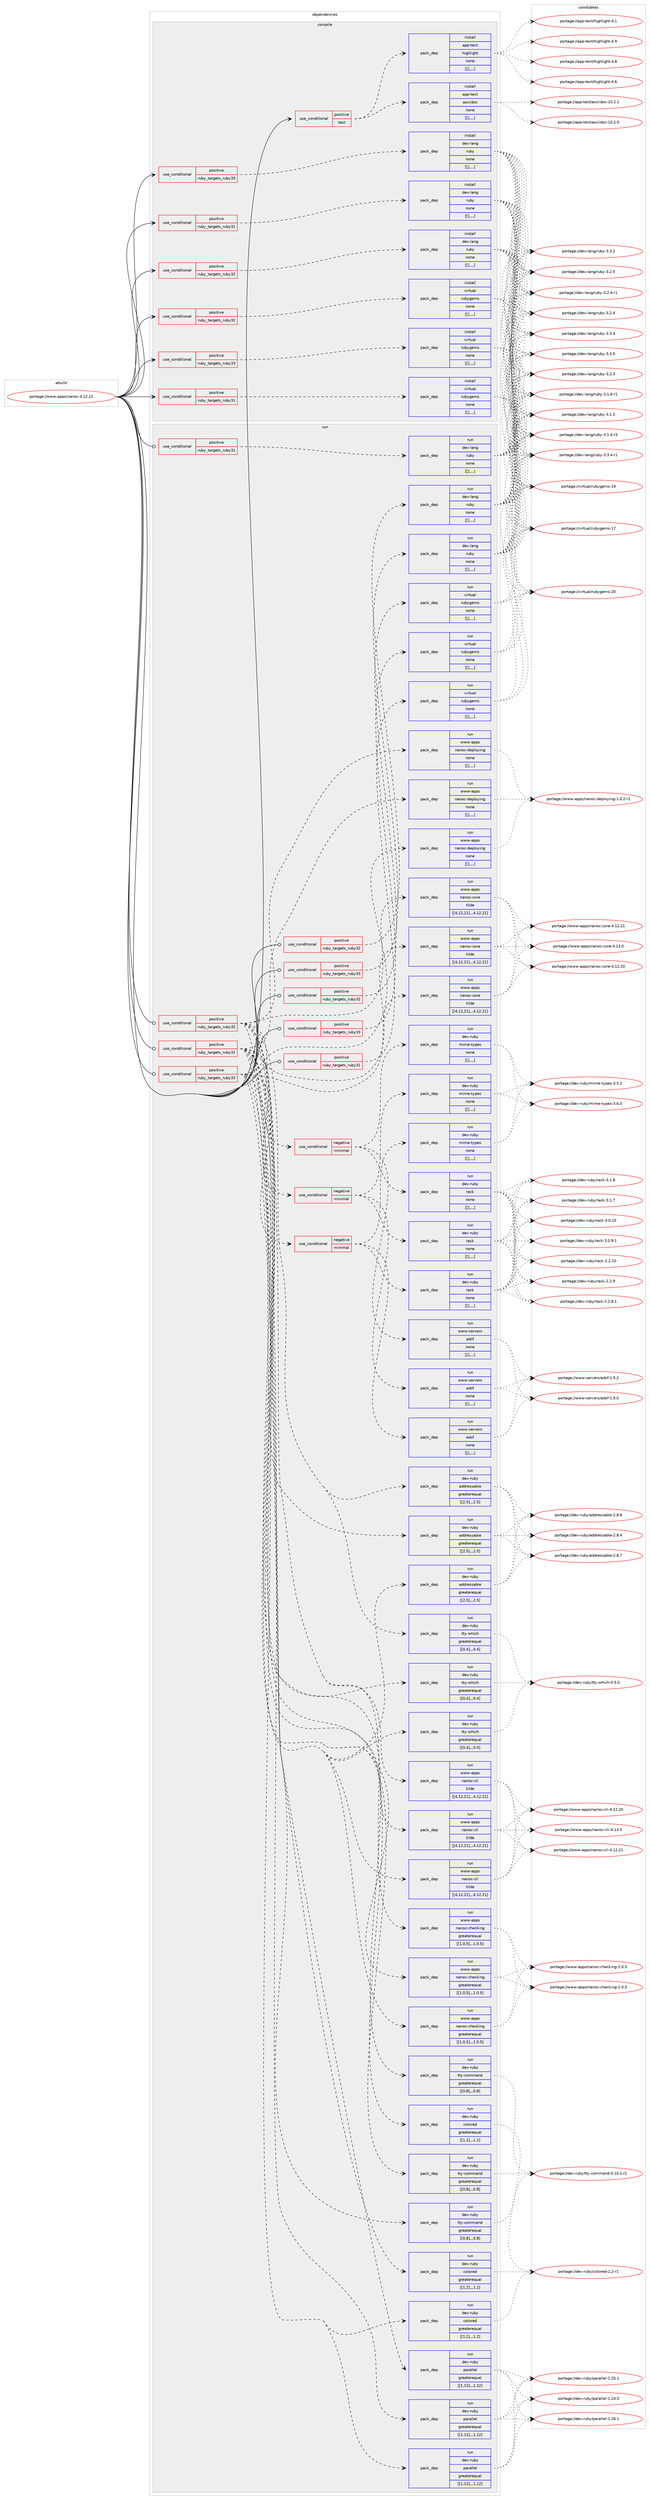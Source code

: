 digraph prolog {

# *************
# Graph options
# *************

newrank=true;
concentrate=true;
compound=true;
graph [rankdir=LR,fontname=Helvetica,fontsize=10,ranksep=1.5];#, ranksep=2.5, nodesep=0.2];
edge  [arrowhead=vee];
node  [fontname=Helvetica,fontsize=10];

# **********
# The ebuild
# **********

subgraph cluster_leftcol {
color=gray;
label=<<i>ebuild</i>>;
id [label="portage://www-apps/nanoc-4.12.21", color=red, width=4, href="../www-apps/nanoc-4.12.21.svg"];
}

# ****************
# The dependencies
# ****************

subgraph cluster_midcol {
color=gray;
label=<<i>dependencies</i>>;
subgraph cluster_compile {
fillcolor="#eeeeee";
style=filled;
label=<<i>compile</i>>;
subgraph cond126169 {
dependency471323 [label=<<TABLE BORDER="0" CELLBORDER="1" CELLSPACING="0" CELLPADDING="4"><TR><TD ROWSPAN="3" CELLPADDING="10">use_conditional</TD></TR><TR><TD>positive</TD></TR><TR><TD>ruby_targets_ruby31</TD></TR></TABLE>>, shape=none, color=red];
subgraph pack341602 {
dependency471326 [label=<<TABLE BORDER="0" CELLBORDER="1" CELLSPACING="0" CELLPADDING="4" WIDTH="220"><TR><TD ROWSPAN="6" CELLPADDING="30">pack_dep</TD></TR><TR><TD WIDTH="110">install</TD></TR><TR><TD>dev-lang</TD></TR><TR><TD>ruby</TD></TR><TR><TD>none</TD></TR><TR><TD>[[],,,,]</TD></TR></TABLE>>, shape=none, color=blue];
}
dependency471323:e -> dependency471326:w [weight=20,style="dashed",arrowhead="vee"];
}
id:e -> dependency471323:w [weight=20,style="solid",arrowhead="vee"];
subgraph cond126177 {
dependency471364 [label=<<TABLE BORDER="0" CELLBORDER="1" CELLSPACING="0" CELLPADDING="4"><TR><TD ROWSPAN="3" CELLPADDING="10">use_conditional</TD></TR><TR><TD>positive</TD></TR><TR><TD>ruby_targets_ruby31</TD></TR></TABLE>>, shape=none, color=red];
subgraph pack341647 {
dependency471389 [label=<<TABLE BORDER="0" CELLBORDER="1" CELLSPACING="0" CELLPADDING="4" WIDTH="220"><TR><TD ROWSPAN="6" CELLPADDING="30">pack_dep</TD></TR><TR><TD WIDTH="110">install</TD></TR><TR><TD>virtual</TD></TR><TR><TD>rubygems</TD></TR><TR><TD>none</TD></TR><TR><TD>[[],,,,]</TD></TR></TABLE>>, shape=none, color=blue];
}
dependency471364:e -> dependency471389:w [weight=20,style="dashed",arrowhead="vee"];
}
id:e -> dependency471364:w [weight=20,style="solid",arrowhead="vee"];
subgraph cond126197 {
dependency471406 [label=<<TABLE BORDER="0" CELLBORDER="1" CELLSPACING="0" CELLPADDING="4"><TR><TD ROWSPAN="3" CELLPADDING="10">use_conditional</TD></TR><TR><TD>positive</TD></TR><TR><TD>ruby_targets_ruby32</TD></TR></TABLE>>, shape=none, color=red];
subgraph pack341670 {
dependency471446 [label=<<TABLE BORDER="0" CELLBORDER="1" CELLSPACING="0" CELLPADDING="4" WIDTH="220"><TR><TD ROWSPAN="6" CELLPADDING="30">pack_dep</TD></TR><TR><TD WIDTH="110">install</TD></TR><TR><TD>dev-lang</TD></TR><TR><TD>ruby</TD></TR><TR><TD>none</TD></TR><TR><TD>[[],,,,]</TD></TR></TABLE>>, shape=none, color=blue];
}
dependency471406:e -> dependency471446:w [weight=20,style="dashed",arrowhead="vee"];
}
id:e -> dependency471406:w [weight=20,style="solid",arrowhead="vee"];
subgraph cond126224 {
dependency471512 [label=<<TABLE BORDER="0" CELLBORDER="1" CELLSPACING="0" CELLPADDING="4"><TR><TD ROWSPAN="3" CELLPADDING="10">use_conditional</TD></TR><TR><TD>positive</TD></TR><TR><TD>ruby_targets_ruby32</TD></TR></TABLE>>, shape=none, color=red];
subgraph pack341734 {
dependency471529 [label=<<TABLE BORDER="0" CELLBORDER="1" CELLSPACING="0" CELLPADDING="4" WIDTH="220"><TR><TD ROWSPAN="6" CELLPADDING="30">pack_dep</TD></TR><TR><TD WIDTH="110">install</TD></TR><TR><TD>virtual</TD></TR><TR><TD>rubygems</TD></TR><TR><TD>none</TD></TR><TR><TD>[[],,,,]</TD></TR></TABLE>>, shape=none, color=blue];
}
dependency471512:e -> dependency471529:w [weight=20,style="dashed",arrowhead="vee"];
}
id:e -> dependency471512:w [weight=20,style="solid",arrowhead="vee"];
subgraph cond126256 {
dependency471557 [label=<<TABLE BORDER="0" CELLBORDER="1" CELLSPACING="0" CELLPADDING="4"><TR><TD ROWSPAN="3" CELLPADDING="10">use_conditional</TD></TR><TR><TD>positive</TD></TR><TR><TD>ruby_targets_ruby33</TD></TR></TABLE>>, shape=none, color=red];
subgraph pack341757 {
dependency471563 [label=<<TABLE BORDER="0" CELLBORDER="1" CELLSPACING="0" CELLPADDING="4" WIDTH="220"><TR><TD ROWSPAN="6" CELLPADDING="30">pack_dep</TD></TR><TR><TD WIDTH="110">install</TD></TR><TR><TD>dev-lang</TD></TR><TR><TD>ruby</TD></TR><TR><TD>none</TD></TR><TR><TD>[[],,,,]</TD></TR></TABLE>>, shape=none, color=blue];
}
dependency471557:e -> dependency471563:w [weight=20,style="dashed",arrowhead="vee"];
}
id:e -> dependency471557:w [weight=20,style="solid",arrowhead="vee"];
subgraph cond126266 {
dependency471586 [label=<<TABLE BORDER="0" CELLBORDER="1" CELLSPACING="0" CELLPADDING="4"><TR><TD ROWSPAN="3" CELLPADDING="10">use_conditional</TD></TR><TR><TD>positive</TD></TR><TR><TD>ruby_targets_ruby33</TD></TR></TABLE>>, shape=none, color=red];
subgraph pack341779 {
dependency471589 [label=<<TABLE BORDER="0" CELLBORDER="1" CELLSPACING="0" CELLPADDING="4" WIDTH="220"><TR><TD ROWSPAN="6" CELLPADDING="30">pack_dep</TD></TR><TR><TD WIDTH="110">install</TD></TR><TR><TD>virtual</TD></TR><TR><TD>rubygems</TD></TR><TR><TD>none</TD></TR><TR><TD>[[],,,,]</TD></TR></TABLE>>, shape=none, color=blue];
}
dependency471586:e -> dependency471589:w [weight=20,style="dashed",arrowhead="vee"];
}
id:e -> dependency471586:w [weight=20,style="solid",arrowhead="vee"];
subgraph cond126268 {
dependency471632 [label=<<TABLE BORDER="0" CELLBORDER="1" CELLSPACING="0" CELLPADDING="4"><TR><TD ROWSPAN="3" CELLPADDING="10">use_conditional</TD></TR><TR><TD>positive</TD></TR><TR><TD>test</TD></TR></TABLE>>, shape=none, color=red];
subgraph pack341829 {
dependency471655 [label=<<TABLE BORDER="0" CELLBORDER="1" CELLSPACING="0" CELLPADDING="4" WIDTH="220"><TR><TD ROWSPAN="6" CELLPADDING="30">pack_dep</TD></TR><TR><TD WIDTH="110">install</TD></TR><TR><TD>app-text</TD></TR><TR><TD>asciidoc</TD></TR><TR><TD>none</TD></TR><TR><TD>[[],,,,]</TD></TR></TABLE>>, shape=none, color=blue];
}
dependency471632:e -> dependency471655:w [weight=20,style="dashed",arrowhead="vee"];
subgraph pack341836 {
dependency471702 [label=<<TABLE BORDER="0" CELLBORDER="1" CELLSPACING="0" CELLPADDING="4" WIDTH="220"><TR><TD ROWSPAN="6" CELLPADDING="30">pack_dep</TD></TR><TR><TD WIDTH="110">install</TD></TR><TR><TD>app-text</TD></TR><TR><TD>highlight</TD></TR><TR><TD>none</TD></TR><TR><TD>[[],,,,]</TD></TR></TABLE>>, shape=none, color=blue];
}
dependency471632:e -> dependency471702:w [weight=20,style="dashed",arrowhead="vee"];
}
id:e -> dependency471632:w [weight=20,style="solid",arrowhead="vee"];
}
subgraph cluster_compileandrun {
fillcolor="#eeeeee";
style=filled;
label=<<i>compile and run</i>>;
}
subgraph cluster_run {
fillcolor="#eeeeee";
style=filled;
label=<<i>run</i>>;
subgraph cond126290 {
dependency471759 [label=<<TABLE BORDER="0" CELLBORDER="1" CELLSPACING="0" CELLPADDING="4"><TR><TD ROWSPAN="3" CELLPADDING="10">use_conditional</TD></TR><TR><TD>positive</TD></TR><TR><TD>ruby_targets_ruby31</TD></TR></TABLE>>, shape=none, color=red];
subgraph cond126306 {
dependency471762 [label=<<TABLE BORDER="0" CELLBORDER="1" CELLSPACING="0" CELLPADDING="4"><TR><TD ROWSPAN="3" CELLPADDING="10">use_conditional</TD></TR><TR><TD>negative</TD></TR><TR><TD>minimal</TD></TR></TABLE>>, shape=none, color=red];
subgraph pack341923 {
dependency471784 [label=<<TABLE BORDER="0" CELLBORDER="1" CELLSPACING="0" CELLPADDING="4" WIDTH="220"><TR><TD ROWSPAN="6" CELLPADDING="30">pack_dep</TD></TR><TR><TD WIDTH="110">run</TD></TR><TR><TD>dev-ruby</TD></TR><TR><TD>mime-types</TD></TR><TR><TD>none</TD></TR><TR><TD>[[],,,,]</TD></TR></TABLE>>, shape=none, color=blue];
}
dependency471762:e -> dependency471784:w [weight=20,style="dashed",arrowhead="vee"];
subgraph pack341926 {
dependency471803 [label=<<TABLE BORDER="0" CELLBORDER="1" CELLSPACING="0" CELLPADDING="4" WIDTH="220"><TR><TD ROWSPAN="6" CELLPADDING="30">pack_dep</TD></TR><TR><TD WIDTH="110">run</TD></TR><TR><TD>dev-ruby</TD></TR><TR><TD>rack</TD></TR><TR><TD>none</TD></TR><TR><TD>[[],,,,]</TD></TR></TABLE>>, shape=none, color=blue];
}
dependency471762:e -> dependency471803:w [weight=20,style="dashed",arrowhead="vee"];
subgraph pack341950 {
dependency471823 [label=<<TABLE BORDER="0" CELLBORDER="1" CELLSPACING="0" CELLPADDING="4" WIDTH="220"><TR><TD ROWSPAN="6" CELLPADDING="30">pack_dep</TD></TR><TR><TD WIDTH="110">run</TD></TR><TR><TD>www-servers</TD></TR><TR><TD>adsf</TD></TR><TR><TD>none</TD></TR><TR><TD>[[],,,,]</TD></TR></TABLE>>, shape=none, color=blue];
}
dependency471762:e -> dependency471823:w [weight=20,style="dashed",arrowhead="vee"];
}
dependency471759:e -> dependency471762:w [weight=20,style="dashed",arrowhead="vee"];
subgraph pack341994 {
dependency471882 [label=<<TABLE BORDER="0" CELLBORDER="1" CELLSPACING="0" CELLPADDING="4" WIDTH="220"><TR><TD ROWSPAN="6" CELLPADDING="30">pack_dep</TD></TR><TR><TD WIDTH="110">run</TD></TR><TR><TD>dev-ruby</TD></TR><TR><TD>addressable</TD></TR><TR><TD>greaterequal</TD></TR><TR><TD>[[2,5],,,2.5]</TD></TR></TABLE>>, shape=none, color=blue];
}
dependency471759:e -> dependency471882:w [weight=20,style="dashed",arrowhead="vee"];
subgraph pack341999 {
dependency471949 [label=<<TABLE BORDER="0" CELLBORDER="1" CELLSPACING="0" CELLPADDING="4" WIDTH="220"><TR><TD ROWSPAN="6" CELLPADDING="30">pack_dep</TD></TR><TR><TD WIDTH="110">run</TD></TR><TR><TD>dev-ruby</TD></TR><TR><TD>colored</TD></TR><TR><TD>greaterequal</TD></TR><TR><TD>[[1,2],,,1.2]</TD></TR></TABLE>>, shape=none, color=blue];
}
dependency471759:e -> dependency471949:w [weight=20,style="dashed",arrowhead="vee"];
subgraph pack342059 {
dependency472011 [label=<<TABLE BORDER="0" CELLBORDER="1" CELLSPACING="0" CELLPADDING="4" WIDTH="220"><TR><TD ROWSPAN="6" CELLPADDING="30">pack_dep</TD></TR><TR><TD WIDTH="110">run</TD></TR><TR><TD>www-apps</TD></TR><TR><TD>nanoc-checking</TD></TR><TR><TD>greaterequal</TD></TR><TR><TD>[[1,0,5],,,1.0.5]</TD></TR></TABLE>>, shape=none, color=blue];
}
dependency471759:e -> dependency472011:w [weight=20,style="dashed",arrowhead="vee"];
subgraph pack342093 {
dependency472032 [label=<<TABLE BORDER="0" CELLBORDER="1" CELLSPACING="0" CELLPADDING="4" WIDTH="220"><TR><TD ROWSPAN="6" CELLPADDING="30">pack_dep</TD></TR><TR><TD WIDTH="110">run</TD></TR><TR><TD>www-apps</TD></TR><TR><TD>nanoc-cli</TD></TR><TR><TD>tilde</TD></TR><TR><TD>[[4,12,21],,,4.12.21]</TD></TR></TABLE>>, shape=none, color=blue];
}
dependency471759:e -> dependency472032:w [weight=20,style="dashed",arrowhead="vee"];
subgraph pack342113 {
dependency472037 [label=<<TABLE BORDER="0" CELLBORDER="1" CELLSPACING="0" CELLPADDING="4" WIDTH="220"><TR><TD ROWSPAN="6" CELLPADDING="30">pack_dep</TD></TR><TR><TD WIDTH="110">run</TD></TR><TR><TD>www-apps</TD></TR><TR><TD>nanoc-core</TD></TR><TR><TD>tilde</TD></TR><TR><TD>[[4,12,21],,,4.12.21]</TD></TR></TABLE>>, shape=none, color=blue];
}
dependency471759:e -> dependency472037:w [weight=20,style="dashed",arrowhead="vee"];
subgraph pack342124 {
dependency472057 [label=<<TABLE BORDER="0" CELLBORDER="1" CELLSPACING="0" CELLPADDING="4" WIDTH="220"><TR><TD ROWSPAN="6" CELLPADDING="30">pack_dep</TD></TR><TR><TD WIDTH="110">run</TD></TR><TR><TD>www-apps</TD></TR><TR><TD>nanoc-deploying</TD></TR><TR><TD>none</TD></TR><TR><TD>[[],,,,]</TD></TR></TABLE>>, shape=none, color=blue];
}
dependency471759:e -> dependency472057:w [weight=20,style="dashed",arrowhead="vee"];
subgraph pack342130 {
dependency472079 [label=<<TABLE BORDER="0" CELLBORDER="1" CELLSPACING="0" CELLPADDING="4" WIDTH="220"><TR><TD ROWSPAN="6" CELLPADDING="30">pack_dep</TD></TR><TR><TD WIDTH="110">run</TD></TR><TR><TD>dev-ruby</TD></TR><TR><TD>parallel</TD></TR><TR><TD>greaterequal</TD></TR><TR><TD>[[1,12],,,1.12]</TD></TR></TABLE>>, shape=none, color=blue];
}
dependency471759:e -> dependency472079:w [weight=20,style="dashed",arrowhead="vee"];
subgraph pack342150 {
dependency472104 [label=<<TABLE BORDER="0" CELLBORDER="1" CELLSPACING="0" CELLPADDING="4" WIDTH="220"><TR><TD ROWSPAN="6" CELLPADDING="30">pack_dep</TD></TR><TR><TD WIDTH="110">run</TD></TR><TR><TD>dev-ruby</TD></TR><TR><TD>tty-command</TD></TR><TR><TD>greaterequal</TD></TR><TR><TD>[[0,8],,,0.8]</TD></TR></TABLE>>, shape=none, color=blue];
}
dependency471759:e -> dependency472104:w [weight=20,style="dashed",arrowhead="vee"];
subgraph pack342164 {
dependency472113 [label=<<TABLE BORDER="0" CELLBORDER="1" CELLSPACING="0" CELLPADDING="4" WIDTH="220"><TR><TD ROWSPAN="6" CELLPADDING="30">pack_dep</TD></TR><TR><TD WIDTH="110">run</TD></TR><TR><TD>dev-ruby</TD></TR><TR><TD>tty-which</TD></TR><TR><TD>greaterequal</TD></TR><TR><TD>[[0,4],,,0.4]</TD></TR></TABLE>>, shape=none, color=blue];
}
dependency471759:e -> dependency472113:w [weight=20,style="dashed",arrowhead="vee"];
}
id:e -> dependency471759:w [weight=20,style="solid",arrowhead="odot"];
subgraph cond126388 {
dependency472141 [label=<<TABLE BORDER="0" CELLBORDER="1" CELLSPACING="0" CELLPADDING="4"><TR><TD ROWSPAN="3" CELLPADDING="10">use_conditional</TD></TR><TR><TD>positive</TD></TR><TR><TD>ruby_targets_ruby31</TD></TR></TABLE>>, shape=none, color=red];
subgraph pack342190 {
dependency472145 [label=<<TABLE BORDER="0" CELLBORDER="1" CELLSPACING="0" CELLPADDING="4" WIDTH="220"><TR><TD ROWSPAN="6" CELLPADDING="30">pack_dep</TD></TR><TR><TD WIDTH="110">run</TD></TR><TR><TD>dev-lang</TD></TR><TR><TD>ruby</TD></TR><TR><TD>none</TD></TR><TR><TD>[[],,,,]</TD></TR></TABLE>>, shape=none, color=blue];
}
dependency472141:e -> dependency472145:w [weight=20,style="dashed",arrowhead="vee"];
}
id:e -> dependency472141:w [weight=20,style="solid",arrowhead="odot"];
subgraph cond126395 {
dependency472241 [label=<<TABLE BORDER="0" CELLBORDER="1" CELLSPACING="0" CELLPADDING="4"><TR><TD ROWSPAN="3" CELLPADDING="10">use_conditional</TD></TR><TR><TD>positive</TD></TR><TR><TD>ruby_targets_ruby31</TD></TR></TABLE>>, shape=none, color=red];
subgraph pack342286 {
dependency472303 [label=<<TABLE BORDER="0" CELLBORDER="1" CELLSPACING="0" CELLPADDING="4" WIDTH="220"><TR><TD ROWSPAN="6" CELLPADDING="30">pack_dep</TD></TR><TR><TD WIDTH="110">run</TD></TR><TR><TD>virtual</TD></TR><TR><TD>rubygems</TD></TR><TR><TD>none</TD></TR><TR><TD>[[],,,,]</TD></TR></TABLE>>, shape=none, color=blue];
}
dependency472241:e -> dependency472303:w [weight=20,style="dashed",arrowhead="vee"];
}
id:e -> dependency472241:w [weight=20,style="solid",arrowhead="odot"];
subgraph cond126432 {
dependency472328 [label=<<TABLE BORDER="0" CELLBORDER="1" CELLSPACING="0" CELLPADDING="4"><TR><TD ROWSPAN="3" CELLPADDING="10">use_conditional</TD></TR><TR><TD>positive</TD></TR><TR><TD>ruby_targets_ruby32</TD></TR></TABLE>>, shape=none, color=red];
subgraph cond126437 {
dependency472347 [label=<<TABLE BORDER="0" CELLBORDER="1" CELLSPACING="0" CELLPADDING="4"><TR><TD ROWSPAN="3" CELLPADDING="10">use_conditional</TD></TR><TR><TD>negative</TD></TR><TR><TD>minimal</TD></TR></TABLE>>, shape=none, color=red];
subgraph pack342360 {
dependency472392 [label=<<TABLE BORDER="0" CELLBORDER="1" CELLSPACING="0" CELLPADDING="4" WIDTH="220"><TR><TD ROWSPAN="6" CELLPADDING="30">pack_dep</TD></TR><TR><TD WIDTH="110">run</TD></TR><TR><TD>dev-ruby</TD></TR><TR><TD>mime-types</TD></TR><TR><TD>none</TD></TR><TR><TD>[[],,,,]</TD></TR></TABLE>>, shape=none, color=blue];
}
dependency472347:e -> dependency472392:w [weight=20,style="dashed",arrowhead="vee"];
subgraph pack342378 {
dependency472435 [label=<<TABLE BORDER="0" CELLBORDER="1" CELLSPACING="0" CELLPADDING="4" WIDTH="220"><TR><TD ROWSPAN="6" CELLPADDING="30">pack_dep</TD></TR><TR><TD WIDTH="110">run</TD></TR><TR><TD>dev-ruby</TD></TR><TR><TD>rack</TD></TR><TR><TD>none</TD></TR><TR><TD>[[],,,,]</TD></TR></TABLE>>, shape=none, color=blue];
}
dependency472347:e -> dependency472435:w [weight=20,style="dashed",arrowhead="vee"];
subgraph pack342407 {
dependency472473 [label=<<TABLE BORDER="0" CELLBORDER="1" CELLSPACING="0" CELLPADDING="4" WIDTH="220"><TR><TD ROWSPAN="6" CELLPADDING="30">pack_dep</TD></TR><TR><TD WIDTH="110">run</TD></TR><TR><TD>www-servers</TD></TR><TR><TD>adsf</TD></TR><TR><TD>none</TD></TR><TR><TD>[[],,,,]</TD></TR></TABLE>>, shape=none, color=blue];
}
dependency472347:e -> dependency472473:w [weight=20,style="dashed",arrowhead="vee"];
}
dependency472328:e -> dependency472347:w [weight=20,style="dashed",arrowhead="vee"];
subgraph pack342423 {
dependency472477 [label=<<TABLE BORDER="0" CELLBORDER="1" CELLSPACING="0" CELLPADDING="4" WIDTH="220"><TR><TD ROWSPAN="6" CELLPADDING="30">pack_dep</TD></TR><TR><TD WIDTH="110">run</TD></TR><TR><TD>dev-ruby</TD></TR><TR><TD>addressable</TD></TR><TR><TD>greaterequal</TD></TR><TR><TD>[[2,5],,,2.5]</TD></TR></TABLE>>, shape=none, color=blue];
}
dependency472328:e -> dependency472477:w [weight=20,style="dashed",arrowhead="vee"];
subgraph pack342443 {
dependency472593 [label=<<TABLE BORDER="0" CELLBORDER="1" CELLSPACING="0" CELLPADDING="4" WIDTH="220"><TR><TD ROWSPAN="6" CELLPADDING="30">pack_dep</TD></TR><TR><TD WIDTH="110">run</TD></TR><TR><TD>dev-ruby</TD></TR><TR><TD>colored</TD></TR><TR><TD>greaterequal</TD></TR><TR><TD>[[1,2],,,1.2]</TD></TR></TABLE>>, shape=none, color=blue];
}
dependency472328:e -> dependency472593:w [weight=20,style="dashed",arrowhead="vee"];
subgraph pack342542 {
dependency472636 [label=<<TABLE BORDER="0" CELLBORDER="1" CELLSPACING="0" CELLPADDING="4" WIDTH="220"><TR><TD ROWSPAN="6" CELLPADDING="30">pack_dep</TD></TR><TR><TD WIDTH="110">run</TD></TR><TR><TD>www-apps</TD></TR><TR><TD>nanoc-checking</TD></TR><TR><TD>greaterequal</TD></TR><TR><TD>[[1,0,5],,,1.0.5]</TD></TR></TABLE>>, shape=none, color=blue];
}
dependency472328:e -> dependency472636:w [weight=20,style="dashed",arrowhead="vee"];
subgraph pack342556 {
dependency472681 [label=<<TABLE BORDER="0" CELLBORDER="1" CELLSPACING="0" CELLPADDING="4" WIDTH="220"><TR><TD ROWSPAN="6" CELLPADDING="30">pack_dep</TD></TR><TR><TD WIDTH="110">run</TD></TR><TR><TD>www-apps</TD></TR><TR><TD>nanoc-cli</TD></TR><TR><TD>tilde</TD></TR><TR><TD>[[4,12,21],,,4.12.21]</TD></TR></TABLE>>, shape=none, color=blue];
}
dependency472328:e -> dependency472681:w [weight=20,style="dashed",arrowhead="vee"];
subgraph pack342576 {
dependency472708 [label=<<TABLE BORDER="0" CELLBORDER="1" CELLSPACING="0" CELLPADDING="4" WIDTH="220"><TR><TD ROWSPAN="6" CELLPADDING="30">pack_dep</TD></TR><TR><TD WIDTH="110">run</TD></TR><TR><TD>www-apps</TD></TR><TR><TD>nanoc-core</TD></TR><TR><TD>tilde</TD></TR><TR><TD>[[4,12,21],,,4.12.21]</TD></TR></TABLE>>, shape=none, color=blue];
}
dependency472328:e -> dependency472708:w [weight=20,style="dashed",arrowhead="vee"];
subgraph pack342630 {
dependency472752 [label=<<TABLE BORDER="0" CELLBORDER="1" CELLSPACING="0" CELLPADDING="4" WIDTH="220"><TR><TD ROWSPAN="6" CELLPADDING="30">pack_dep</TD></TR><TR><TD WIDTH="110">run</TD></TR><TR><TD>www-apps</TD></TR><TR><TD>nanoc-deploying</TD></TR><TR><TD>none</TD></TR><TR><TD>[[],,,,]</TD></TR></TABLE>>, shape=none, color=blue];
}
dependency472328:e -> dependency472752:w [weight=20,style="dashed",arrowhead="vee"];
subgraph pack342646 {
dependency472782 [label=<<TABLE BORDER="0" CELLBORDER="1" CELLSPACING="0" CELLPADDING="4" WIDTH="220"><TR><TD ROWSPAN="6" CELLPADDING="30">pack_dep</TD></TR><TR><TD WIDTH="110">run</TD></TR><TR><TD>dev-ruby</TD></TR><TR><TD>parallel</TD></TR><TR><TD>greaterequal</TD></TR><TR><TD>[[1,12],,,1.12]</TD></TR></TABLE>>, shape=none, color=blue];
}
dependency472328:e -> dependency472782:w [weight=20,style="dashed",arrowhead="vee"];
subgraph pack342651 {
dependency472805 [label=<<TABLE BORDER="0" CELLBORDER="1" CELLSPACING="0" CELLPADDING="4" WIDTH="220"><TR><TD ROWSPAN="6" CELLPADDING="30">pack_dep</TD></TR><TR><TD WIDTH="110">run</TD></TR><TR><TD>dev-ruby</TD></TR><TR><TD>tty-command</TD></TR><TR><TD>greaterequal</TD></TR><TR><TD>[[0,8],,,0.8]</TD></TR></TABLE>>, shape=none, color=blue];
}
dependency472328:e -> dependency472805:w [weight=20,style="dashed",arrowhead="vee"];
subgraph pack342667 {
dependency472854 [label=<<TABLE BORDER="0" CELLBORDER="1" CELLSPACING="0" CELLPADDING="4" WIDTH="220"><TR><TD ROWSPAN="6" CELLPADDING="30">pack_dep</TD></TR><TR><TD WIDTH="110">run</TD></TR><TR><TD>dev-ruby</TD></TR><TR><TD>tty-which</TD></TR><TR><TD>greaterequal</TD></TR><TR><TD>[[0,4],,,0.4]</TD></TR></TABLE>>, shape=none, color=blue];
}
dependency472328:e -> dependency472854:w [weight=20,style="dashed",arrowhead="vee"];
}
id:e -> dependency472328:w [weight=20,style="solid",arrowhead="odot"];
subgraph cond126589 {
dependency472927 [label=<<TABLE BORDER="0" CELLBORDER="1" CELLSPACING="0" CELLPADDING="4"><TR><TD ROWSPAN="3" CELLPADDING="10">use_conditional</TD></TR><TR><TD>positive</TD></TR><TR><TD>ruby_targets_ruby32</TD></TR></TABLE>>, shape=none, color=red];
subgraph pack342749 {
dependency472960 [label=<<TABLE BORDER="0" CELLBORDER="1" CELLSPACING="0" CELLPADDING="4" WIDTH="220"><TR><TD ROWSPAN="6" CELLPADDING="30">pack_dep</TD></TR><TR><TD WIDTH="110">run</TD></TR><TR><TD>dev-lang</TD></TR><TR><TD>ruby</TD></TR><TR><TD>none</TD></TR><TR><TD>[[],,,,]</TD></TR></TABLE>>, shape=none, color=blue];
}
dependency472927:e -> dependency472960:w [weight=20,style="dashed",arrowhead="vee"];
}
id:e -> dependency472927:w [weight=20,style="solid",arrowhead="odot"];
subgraph cond126646 {
dependency473078 [label=<<TABLE BORDER="0" CELLBORDER="1" CELLSPACING="0" CELLPADDING="4"><TR><TD ROWSPAN="3" CELLPADDING="10">use_conditional</TD></TR><TR><TD>positive</TD></TR><TR><TD>ruby_targets_ruby32</TD></TR></TABLE>>, shape=none, color=red];
subgraph pack342840 {
dependency473082 [label=<<TABLE BORDER="0" CELLBORDER="1" CELLSPACING="0" CELLPADDING="4" WIDTH="220"><TR><TD ROWSPAN="6" CELLPADDING="30">pack_dep</TD></TR><TR><TD WIDTH="110">run</TD></TR><TR><TD>virtual</TD></TR><TR><TD>rubygems</TD></TR><TR><TD>none</TD></TR><TR><TD>[[],,,,]</TD></TR></TABLE>>, shape=none, color=blue];
}
dependency473078:e -> dependency473082:w [weight=20,style="dashed",arrowhead="vee"];
}
id:e -> dependency473078:w [weight=20,style="solid",arrowhead="odot"];
subgraph cond126658 {
dependency473133 [label=<<TABLE BORDER="0" CELLBORDER="1" CELLSPACING="0" CELLPADDING="4"><TR><TD ROWSPAN="3" CELLPADDING="10">use_conditional</TD></TR><TR><TD>positive</TD></TR><TR><TD>ruby_targets_ruby33</TD></TR></TABLE>>, shape=none, color=red];
subgraph cond126667 {
dependency473175 [label=<<TABLE BORDER="0" CELLBORDER="1" CELLSPACING="0" CELLPADDING="4"><TR><TD ROWSPAN="3" CELLPADDING="10">use_conditional</TD></TR><TR><TD>negative</TD></TR><TR><TD>minimal</TD></TR></TABLE>>, shape=none, color=red];
subgraph pack342940 {
dependency473223 [label=<<TABLE BORDER="0" CELLBORDER="1" CELLSPACING="0" CELLPADDING="4" WIDTH="220"><TR><TD ROWSPAN="6" CELLPADDING="30">pack_dep</TD></TR><TR><TD WIDTH="110">run</TD></TR><TR><TD>dev-ruby</TD></TR><TR><TD>mime-types</TD></TR><TR><TD>none</TD></TR><TR><TD>[[],,,,]</TD></TR></TABLE>>, shape=none, color=blue];
}
dependency473175:e -> dependency473223:w [weight=20,style="dashed",arrowhead="vee"];
subgraph pack342943 {
dependency473289 [label=<<TABLE BORDER="0" CELLBORDER="1" CELLSPACING="0" CELLPADDING="4" WIDTH="220"><TR><TD ROWSPAN="6" CELLPADDING="30">pack_dep</TD></TR><TR><TD WIDTH="110">run</TD></TR><TR><TD>dev-ruby</TD></TR><TR><TD>rack</TD></TR><TR><TD>none</TD></TR><TR><TD>[[],,,,]</TD></TR></TABLE>>, shape=none, color=blue];
}
dependency473175:e -> dependency473289:w [weight=20,style="dashed",arrowhead="vee"];
subgraph pack342992 {
dependency473295 [label=<<TABLE BORDER="0" CELLBORDER="1" CELLSPACING="0" CELLPADDING="4" WIDTH="220"><TR><TD ROWSPAN="6" CELLPADDING="30">pack_dep</TD></TR><TR><TD WIDTH="110">run</TD></TR><TR><TD>www-servers</TD></TR><TR><TD>adsf</TD></TR><TR><TD>none</TD></TR><TR><TD>[[],,,,]</TD></TR></TABLE>>, shape=none, color=blue];
}
dependency473175:e -> dependency473295:w [weight=20,style="dashed",arrowhead="vee"];
}
dependency473133:e -> dependency473175:w [weight=20,style="dashed",arrowhead="vee"];
subgraph pack343010 {
dependency473350 [label=<<TABLE BORDER="0" CELLBORDER="1" CELLSPACING="0" CELLPADDING="4" WIDTH="220"><TR><TD ROWSPAN="6" CELLPADDING="30">pack_dep</TD></TR><TR><TD WIDTH="110">run</TD></TR><TR><TD>dev-ruby</TD></TR><TR><TD>addressable</TD></TR><TR><TD>greaterequal</TD></TR><TR><TD>[[2,5],,,2.5]</TD></TR></TABLE>>, shape=none, color=blue];
}
dependency473133:e -> dependency473350:w [weight=20,style="dashed",arrowhead="vee"];
subgraph pack343077 {
dependency473419 [label=<<TABLE BORDER="0" CELLBORDER="1" CELLSPACING="0" CELLPADDING="4" WIDTH="220"><TR><TD ROWSPAN="6" CELLPADDING="30">pack_dep</TD></TR><TR><TD WIDTH="110">run</TD></TR><TR><TD>dev-ruby</TD></TR><TR><TD>colored</TD></TR><TR><TD>greaterequal</TD></TR><TR><TD>[[1,2],,,1.2]</TD></TR></TABLE>>, shape=none, color=blue];
}
dependency473133:e -> dependency473419:w [weight=20,style="dashed",arrowhead="vee"];
subgraph pack343099 {
dependency473471 [label=<<TABLE BORDER="0" CELLBORDER="1" CELLSPACING="0" CELLPADDING="4" WIDTH="220"><TR><TD ROWSPAN="6" CELLPADDING="30">pack_dep</TD></TR><TR><TD WIDTH="110">run</TD></TR><TR><TD>www-apps</TD></TR><TR><TD>nanoc-checking</TD></TR><TR><TD>greaterequal</TD></TR><TR><TD>[[1,0,5],,,1.0.5]</TD></TR></TABLE>>, shape=none, color=blue];
}
dependency473133:e -> dependency473471:w [weight=20,style="dashed",arrowhead="vee"];
subgraph pack343131 {
dependency473495 [label=<<TABLE BORDER="0" CELLBORDER="1" CELLSPACING="0" CELLPADDING="4" WIDTH="220"><TR><TD ROWSPAN="6" CELLPADDING="30">pack_dep</TD></TR><TR><TD WIDTH="110">run</TD></TR><TR><TD>www-apps</TD></TR><TR><TD>nanoc-cli</TD></TR><TR><TD>tilde</TD></TR><TR><TD>[[4,12,21],,,4.12.21]</TD></TR></TABLE>>, shape=none, color=blue];
}
dependency473133:e -> dependency473495:w [weight=20,style="dashed",arrowhead="vee"];
subgraph pack343134 {
dependency473523 [label=<<TABLE BORDER="0" CELLBORDER="1" CELLSPACING="0" CELLPADDING="4" WIDTH="220"><TR><TD ROWSPAN="6" CELLPADDING="30">pack_dep</TD></TR><TR><TD WIDTH="110">run</TD></TR><TR><TD>www-apps</TD></TR><TR><TD>nanoc-core</TD></TR><TR><TD>tilde</TD></TR><TR><TD>[[4,12,21],,,4.12.21]</TD></TR></TABLE>>, shape=none, color=blue];
}
dependency473133:e -> dependency473523:w [weight=20,style="dashed",arrowhead="vee"];
subgraph pack343152 {
dependency473530 [label=<<TABLE BORDER="0" CELLBORDER="1" CELLSPACING="0" CELLPADDING="4" WIDTH="220"><TR><TD ROWSPAN="6" CELLPADDING="30">pack_dep</TD></TR><TR><TD WIDTH="110">run</TD></TR><TR><TD>www-apps</TD></TR><TR><TD>nanoc-deploying</TD></TR><TR><TD>none</TD></TR><TR><TD>[[],,,,]</TD></TR></TABLE>>, shape=none, color=blue];
}
dependency473133:e -> dependency473530:w [weight=20,style="dashed",arrowhead="vee"];
subgraph pack343157 {
dependency473551 [label=<<TABLE BORDER="0" CELLBORDER="1" CELLSPACING="0" CELLPADDING="4" WIDTH="220"><TR><TD ROWSPAN="6" CELLPADDING="30">pack_dep</TD></TR><TR><TD WIDTH="110">run</TD></TR><TR><TD>dev-ruby</TD></TR><TR><TD>parallel</TD></TR><TR><TD>greaterequal</TD></TR><TR><TD>[[1,12],,,1.12]</TD></TR></TABLE>>, shape=none, color=blue];
}
dependency473133:e -> dependency473551:w [weight=20,style="dashed",arrowhead="vee"];
subgraph pack343210 {
dependency473613 [label=<<TABLE BORDER="0" CELLBORDER="1" CELLSPACING="0" CELLPADDING="4" WIDTH="220"><TR><TD ROWSPAN="6" CELLPADDING="30">pack_dep</TD></TR><TR><TD WIDTH="110">run</TD></TR><TR><TD>dev-ruby</TD></TR><TR><TD>tty-command</TD></TR><TR><TD>greaterequal</TD></TR><TR><TD>[[0,8],,,0.8]</TD></TR></TABLE>>, shape=none, color=blue];
}
dependency473133:e -> dependency473613:w [weight=20,style="dashed",arrowhead="vee"];
subgraph pack343258 {
dependency473668 [label=<<TABLE BORDER="0" CELLBORDER="1" CELLSPACING="0" CELLPADDING="4" WIDTH="220"><TR><TD ROWSPAN="6" CELLPADDING="30">pack_dep</TD></TR><TR><TD WIDTH="110">run</TD></TR><TR><TD>dev-ruby</TD></TR><TR><TD>tty-which</TD></TR><TR><TD>greaterequal</TD></TR><TR><TD>[[0,4],,,0.4]</TD></TR></TABLE>>, shape=none, color=blue];
}
dependency473133:e -> dependency473668:w [weight=20,style="dashed",arrowhead="vee"];
}
id:e -> dependency473133:w [weight=20,style="solid",arrowhead="odot"];
subgraph cond126819 {
dependency473772 [label=<<TABLE BORDER="0" CELLBORDER="1" CELLSPACING="0" CELLPADDING="4"><TR><TD ROWSPAN="3" CELLPADDING="10">use_conditional</TD></TR><TR><TD>positive</TD></TR><TR><TD>ruby_targets_ruby33</TD></TR></TABLE>>, shape=none, color=red];
subgraph pack343385 {
dependency473862 [label=<<TABLE BORDER="0" CELLBORDER="1" CELLSPACING="0" CELLPADDING="4" WIDTH="220"><TR><TD ROWSPAN="6" CELLPADDING="30">pack_dep</TD></TR><TR><TD WIDTH="110">run</TD></TR><TR><TD>dev-lang</TD></TR><TR><TD>ruby</TD></TR><TR><TD>none</TD></TR><TR><TD>[[],,,,]</TD></TR></TABLE>>, shape=none, color=blue];
}
dependency473772:e -> dependency473862:w [weight=20,style="dashed",arrowhead="vee"];
}
id:e -> dependency473772:w [weight=20,style="solid",arrowhead="odot"];
subgraph cond126851 {
dependency473906 [label=<<TABLE BORDER="0" CELLBORDER="1" CELLSPACING="0" CELLPADDING="4"><TR><TD ROWSPAN="3" CELLPADDING="10">use_conditional</TD></TR><TR><TD>positive</TD></TR><TR><TD>ruby_targets_ruby33</TD></TR></TABLE>>, shape=none, color=red];
subgraph pack343477 {
dependency473951 [label=<<TABLE BORDER="0" CELLBORDER="1" CELLSPACING="0" CELLPADDING="4" WIDTH="220"><TR><TD ROWSPAN="6" CELLPADDING="30">pack_dep</TD></TR><TR><TD WIDTH="110">run</TD></TR><TR><TD>virtual</TD></TR><TR><TD>rubygems</TD></TR><TR><TD>none</TD></TR><TR><TD>[[],,,,]</TD></TR></TABLE>>, shape=none, color=blue];
}
dependency473906:e -> dependency473951:w [weight=20,style="dashed",arrowhead="vee"];
}
id:e -> dependency473906:w [weight=20,style="solid",arrowhead="odot"];
}
}

# **************
# The candidates
# **************

subgraph cluster_choices {
rank=same;
color=gray;
label=<<i>candidates</i>>;

subgraph choice342423 {
color=black;
nodesep=1;
choice10010111845108971101034711411798121455146514653 [label="portage://dev-lang/ruby-3.3.5", color=red, width=4,href="../dev-lang/ruby-3.3.5.svg"];
choice100101118451089711010347114117981214551465146524511449 [label="portage://dev-lang/ruby-3.3.4-r1", color=red, width=4,href="../dev-lang/ruby-3.3.4-r1.svg"];
choice10010111845108971101034711411798121455146514652 [label="portage://dev-lang/ruby-3.3.4", color=red, width=4,href="../dev-lang/ruby-3.3.4.svg"];
choice10010111845108971101034711411798121455146514650 [label="portage://dev-lang/ruby-3.3.2", color=red, width=4,href="../dev-lang/ruby-3.3.2.svg"];
choice10010111845108971101034711411798121455146504653 [label="portage://dev-lang/ruby-3.2.5", color=red, width=4,href="../dev-lang/ruby-3.2.5.svg"];
choice100101118451089711010347114117981214551465046524511449 [label="portage://dev-lang/ruby-3.2.4-r1", color=red, width=4,href="../dev-lang/ruby-3.2.4-r1.svg"];
choice10010111845108971101034711411798121455146504652 [label="portage://dev-lang/ruby-3.2.4", color=red, width=4,href="../dev-lang/ruby-3.2.4.svg"];
choice10010111845108971101034711411798121455146504651 [label="portage://dev-lang/ruby-3.2.3", color=red, width=4,href="../dev-lang/ruby-3.2.3.svg"];
choice100101118451089711010347114117981214551464946544511449 [label="portage://dev-lang/ruby-3.1.6-r1", color=red, width=4,href="../dev-lang/ruby-3.1.6-r1.svg"];
choice10010111845108971101034711411798121455146494653 [label="portage://dev-lang/ruby-3.1.5", color=red, width=4,href="../dev-lang/ruby-3.1.5.svg"];
choice100101118451089711010347114117981214551464946524511451 [label="portage://dev-lang/ruby-3.1.4-r3", color=red, width=4,href="../dev-lang/ruby-3.1.4-r3.svg"];
dependency471326:e -> choice10010111845108971101034711411798121455146514653:w [style=dotted,weight="100"];
dependency471326:e -> choice100101118451089711010347114117981214551465146524511449:w [style=dotted,weight="100"];
dependency471326:e -> choice10010111845108971101034711411798121455146514652:w [style=dotted,weight="100"];
dependency471326:e -> choice10010111845108971101034711411798121455146514650:w [style=dotted,weight="100"];
dependency471326:e -> choice10010111845108971101034711411798121455146504653:w [style=dotted,weight="100"];
dependency471326:e -> choice100101118451089711010347114117981214551465046524511449:w [style=dotted,weight="100"];
dependency471326:e -> choice10010111845108971101034711411798121455146504652:w [style=dotted,weight="100"];
dependency471326:e -> choice10010111845108971101034711411798121455146504651:w [style=dotted,weight="100"];
dependency471326:e -> choice100101118451089711010347114117981214551464946544511449:w [style=dotted,weight="100"];
dependency471326:e -> choice10010111845108971101034711411798121455146494653:w [style=dotted,weight="100"];
dependency471326:e -> choice100101118451089711010347114117981214551464946524511451:w [style=dotted,weight="100"];
}
subgraph choice342429 {
color=black;
nodesep=1;
choice118105114116117971084711411798121103101109115455048 [label="portage://virtual/rubygems-20", color=red, width=4,href="../virtual/rubygems-20.svg"];
choice118105114116117971084711411798121103101109115454957 [label="portage://virtual/rubygems-19", color=red, width=4,href="../virtual/rubygems-19.svg"];
choice118105114116117971084711411798121103101109115454955 [label="portage://virtual/rubygems-17", color=red, width=4,href="../virtual/rubygems-17.svg"];
dependency471389:e -> choice118105114116117971084711411798121103101109115455048:w [style=dotted,weight="100"];
dependency471389:e -> choice118105114116117971084711411798121103101109115454957:w [style=dotted,weight="100"];
dependency471389:e -> choice118105114116117971084711411798121103101109115454955:w [style=dotted,weight="100"];
}
subgraph choice342440 {
color=black;
nodesep=1;
choice10010111845108971101034711411798121455146514653 [label="portage://dev-lang/ruby-3.3.5", color=red, width=4,href="../dev-lang/ruby-3.3.5.svg"];
choice100101118451089711010347114117981214551465146524511449 [label="portage://dev-lang/ruby-3.3.4-r1", color=red, width=4,href="../dev-lang/ruby-3.3.4-r1.svg"];
choice10010111845108971101034711411798121455146514652 [label="portage://dev-lang/ruby-3.3.4", color=red, width=4,href="../dev-lang/ruby-3.3.4.svg"];
choice10010111845108971101034711411798121455146514650 [label="portage://dev-lang/ruby-3.3.2", color=red, width=4,href="../dev-lang/ruby-3.3.2.svg"];
choice10010111845108971101034711411798121455146504653 [label="portage://dev-lang/ruby-3.2.5", color=red, width=4,href="../dev-lang/ruby-3.2.5.svg"];
choice100101118451089711010347114117981214551465046524511449 [label="portage://dev-lang/ruby-3.2.4-r1", color=red, width=4,href="../dev-lang/ruby-3.2.4-r1.svg"];
choice10010111845108971101034711411798121455146504652 [label="portage://dev-lang/ruby-3.2.4", color=red, width=4,href="../dev-lang/ruby-3.2.4.svg"];
choice10010111845108971101034711411798121455146504651 [label="portage://dev-lang/ruby-3.2.3", color=red, width=4,href="../dev-lang/ruby-3.2.3.svg"];
choice100101118451089711010347114117981214551464946544511449 [label="portage://dev-lang/ruby-3.1.6-r1", color=red, width=4,href="../dev-lang/ruby-3.1.6-r1.svg"];
choice10010111845108971101034711411798121455146494653 [label="portage://dev-lang/ruby-3.1.5", color=red, width=4,href="../dev-lang/ruby-3.1.5.svg"];
choice100101118451089711010347114117981214551464946524511451 [label="portage://dev-lang/ruby-3.1.4-r3", color=red, width=4,href="../dev-lang/ruby-3.1.4-r3.svg"];
dependency471446:e -> choice10010111845108971101034711411798121455146514653:w [style=dotted,weight="100"];
dependency471446:e -> choice100101118451089711010347114117981214551465146524511449:w [style=dotted,weight="100"];
dependency471446:e -> choice10010111845108971101034711411798121455146514652:w [style=dotted,weight="100"];
dependency471446:e -> choice10010111845108971101034711411798121455146514650:w [style=dotted,weight="100"];
dependency471446:e -> choice10010111845108971101034711411798121455146504653:w [style=dotted,weight="100"];
dependency471446:e -> choice100101118451089711010347114117981214551465046524511449:w [style=dotted,weight="100"];
dependency471446:e -> choice10010111845108971101034711411798121455146504652:w [style=dotted,weight="100"];
dependency471446:e -> choice10010111845108971101034711411798121455146504651:w [style=dotted,weight="100"];
dependency471446:e -> choice100101118451089711010347114117981214551464946544511449:w [style=dotted,weight="100"];
dependency471446:e -> choice10010111845108971101034711411798121455146494653:w [style=dotted,weight="100"];
dependency471446:e -> choice100101118451089711010347114117981214551464946524511451:w [style=dotted,weight="100"];
}
subgraph choice342454 {
color=black;
nodesep=1;
choice118105114116117971084711411798121103101109115455048 [label="portage://virtual/rubygems-20", color=red, width=4,href="../virtual/rubygems-20.svg"];
choice118105114116117971084711411798121103101109115454957 [label="portage://virtual/rubygems-19", color=red, width=4,href="../virtual/rubygems-19.svg"];
choice118105114116117971084711411798121103101109115454955 [label="portage://virtual/rubygems-17", color=red, width=4,href="../virtual/rubygems-17.svg"];
dependency471529:e -> choice118105114116117971084711411798121103101109115455048:w [style=dotted,weight="100"];
dependency471529:e -> choice118105114116117971084711411798121103101109115454957:w [style=dotted,weight="100"];
dependency471529:e -> choice118105114116117971084711411798121103101109115454955:w [style=dotted,weight="100"];
}
subgraph choice342467 {
color=black;
nodesep=1;
choice10010111845108971101034711411798121455146514653 [label="portage://dev-lang/ruby-3.3.5", color=red, width=4,href="../dev-lang/ruby-3.3.5.svg"];
choice100101118451089711010347114117981214551465146524511449 [label="portage://dev-lang/ruby-3.3.4-r1", color=red, width=4,href="../dev-lang/ruby-3.3.4-r1.svg"];
choice10010111845108971101034711411798121455146514652 [label="portage://dev-lang/ruby-3.3.4", color=red, width=4,href="../dev-lang/ruby-3.3.4.svg"];
choice10010111845108971101034711411798121455146514650 [label="portage://dev-lang/ruby-3.3.2", color=red, width=4,href="../dev-lang/ruby-3.3.2.svg"];
choice10010111845108971101034711411798121455146504653 [label="portage://dev-lang/ruby-3.2.5", color=red, width=4,href="../dev-lang/ruby-3.2.5.svg"];
choice100101118451089711010347114117981214551465046524511449 [label="portage://dev-lang/ruby-3.2.4-r1", color=red, width=4,href="../dev-lang/ruby-3.2.4-r1.svg"];
choice10010111845108971101034711411798121455146504652 [label="portage://dev-lang/ruby-3.2.4", color=red, width=4,href="../dev-lang/ruby-3.2.4.svg"];
choice10010111845108971101034711411798121455146504651 [label="portage://dev-lang/ruby-3.2.3", color=red, width=4,href="../dev-lang/ruby-3.2.3.svg"];
choice100101118451089711010347114117981214551464946544511449 [label="portage://dev-lang/ruby-3.1.6-r1", color=red, width=4,href="../dev-lang/ruby-3.1.6-r1.svg"];
choice10010111845108971101034711411798121455146494653 [label="portage://dev-lang/ruby-3.1.5", color=red, width=4,href="../dev-lang/ruby-3.1.5.svg"];
choice100101118451089711010347114117981214551464946524511451 [label="portage://dev-lang/ruby-3.1.4-r3", color=red, width=4,href="../dev-lang/ruby-3.1.4-r3.svg"];
dependency471563:e -> choice10010111845108971101034711411798121455146514653:w [style=dotted,weight="100"];
dependency471563:e -> choice100101118451089711010347114117981214551465146524511449:w [style=dotted,weight="100"];
dependency471563:e -> choice10010111845108971101034711411798121455146514652:w [style=dotted,weight="100"];
dependency471563:e -> choice10010111845108971101034711411798121455146514650:w [style=dotted,weight="100"];
dependency471563:e -> choice10010111845108971101034711411798121455146504653:w [style=dotted,weight="100"];
dependency471563:e -> choice100101118451089711010347114117981214551465046524511449:w [style=dotted,weight="100"];
dependency471563:e -> choice10010111845108971101034711411798121455146504652:w [style=dotted,weight="100"];
dependency471563:e -> choice10010111845108971101034711411798121455146504651:w [style=dotted,weight="100"];
dependency471563:e -> choice100101118451089711010347114117981214551464946544511449:w [style=dotted,weight="100"];
dependency471563:e -> choice10010111845108971101034711411798121455146494653:w [style=dotted,weight="100"];
dependency471563:e -> choice100101118451089711010347114117981214551464946524511451:w [style=dotted,weight="100"];
}
subgraph choice342488 {
color=black;
nodesep=1;
choice118105114116117971084711411798121103101109115455048 [label="portage://virtual/rubygems-20", color=red, width=4,href="../virtual/rubygems-20.svg"];
choice118105114116117971084711411798121103101109115454957 [label="portage://virtual/rubygems-19", color=red, width=4,href="../virtual/rubygems-19.svg"];
choice118105114116117971084711411798121103101109115454955 [label="portage://virtual/rubygems-17", color=red, width=4,href="../virtual/rubygems-17.svg"];
dependency471589:e -> choice118105114116117971084711411798121103101109115455048:w [style=dotted,weight="100"];
dependency471589:e -> choice118105114116117971084711411798121103101109115454957:w [style=dotted,weight="100"];
dependency471589:e -> choice118105114116117971084711411798121103101109115454955:w [style=dotted,weight="100"];
}
subgraph choice342495 {
color=black;
nodesep=1;
choice97112112451161011201164797115991051051001119945494846504649 [label="portage://app-text/asciidoc-10.2.1", color=red, width=4,href="../app-text/asciidoc-10.2.1.svg"];
choice97112112451161011201164797115991051051001119945494846504648 [label="portage://app-text/asciidoc-10.2.0", color=red, width=4,href="../app-text/asciidoc-10.2.0.svg"];
dependency471655:e -> choice97112112451161011201164797115991051051001119945494846504649:w [style=dotted,weight="100"];
dependency471655:e -> choice97112112451161011201164797115991051051001119945494846504648:w [style=dotted,weight="100"];
}
subgraph choice342500 {
color=black;
nodesep=1;
choice97112112451161011201164710410510310410810510310411645524657 [label="portage://app-text/highlight-4.9", color=red, width=4,href="../app-text/highlight-4.9.svg"];
choice97112112451161011201164710410510310410810510310411645524656 [label="portage://app-text/highlight-4.8", color=red, width=4,href="../app-text/highlight-4.8.svg"];
choice97112112451161011201164710410510310410810510310411645524654 [label="portage://app-text/highlight-4.6", color=red, width=4,href="../app-text/highlight-4.6.svg"];
choice97112112451161011201164710410510310410810510310411645524649 [label="portage://app-text/highlight-4.1", color=red, width=4,href="../app-text/highlight-4.1.svg"];
dependency471702:e -> choice97112112451161011201164710410510310410810510310411645524657:w [style=dotted,weight="100"];
dependency471702:e -> choice97112112451161011201164710410510310410810510310411645524656:w [style=dotted,weight="100"];
dependency471702:e -> choice97112112451161011201164710410510310410810510310411645524654:w [style=dotted,weight="100"];
dependency471702:e -> choice97112112451161011201164710410510310410810510310411645524649:w [style=dotted,weight="100"];
}
subgraph choice342509 {
color=black;
nodesep=1;
choice10010111845114117981214710910510910145116121112101115455146544648 [label="portage://dev-ruby/mime-types-3.6.0", color=red, width=4,href="../dev-ruby/mime-types-3.6.0.svg"];
choice10010111845114117981214710910510910145116121112101115455146534650 [label="portage://dev-ruby/mime-types-3.5.2", color=red, width=4,href="../dev-ruby/mime-types-3.5.2.svg"];
dependency471784:e -> choice10010111845114117981214710910510910145116121112101115455146544648:w [style=dotted,weight="100"];
dependency471784:e -> choice10010111845114117981214710910510910145116121112101115455146534650:w [style=dotted,weight="100"];
}
subgraph choice342511 {
color=black;
nodesep=1;
choice1001011184511411798121471149799107455146494656 [label="portage://dev-ruby/rack-3.1.8", color=red, width=4,href="../dev-ruby/rack-3.1.8.svg"];
choice1001011184511411798121471149799107455146494655 [label="portage://dev-ruby/rack-3.1.7", color=red, width=4,href="../dev-ruby/rack-3.1.7.svg"];
choice100101118451141179812147114979910745514648464948 [label="portage://dev-ruby/rack-3.0.10", color=red, width=4,href="../dev-ruby/rack-3.0.10.svg"];
choice10010111845114117981214711497991074551464846574649 [label="portage://dev-ruby/rack-3.0.9.1", color=red, width=4,href="../dev-ruby/rack-3.0.9.1.svg"];
choice100101118451141179812147114979910745504650464948 [label="portage://dev-ruby/rack-2.2.10", color=red, width=4,href="../dev-ruby/rack-2.2.10.svg"];
choice1001011184511411798121471149799107455046504657 [label="portage://dev-ruby/rack-2.2.9", color=red, width=4,href="../dev-ruby/rack-2.2.9.svg"];
choice10010111845114117981214711497991074550465046564649 [label="portage://dev-ruby/rack-2.2.8.1", color=red, width=4,href="../dev-ruby/rack-2.2.8.1.svg"];
dependency471803:e -> choice1001011184511411798121471149799107455146494656:w [style=dotted,weight="100"];
dependency471803:e -> choice1001011184511411798121471149799107455146494655:w [style=dotted,weight="100"];
dependency471803:e -> choice100101118451141179812147114979910745514648464948:w [style=dotted,weight="100"];
dependency471803:e -> choice10010111845114117981214711497991074551464846574649:w [style=dotted,weight="100"];
dependency471803:e -> choice100101118451141179812147114979910745504650464948:w [style=dotted,weight="100"];
dependency471803:e -> choice1001011184511411798121471149799107455046504657:w [style=dotted,weight="100"];
dependency471803:e -> choice10010111845114117981214711497991074550465046564649:w [style=dotted,weight="100"];
}
subgraph choice342516 {
color=black;
nodesep=1;
choice119119119451151011141181011141154797100115102454946534650 [label="portage://www-servers/adsf-1.5.2", color=red, width=4,href="../www-servers/adsf-1.5.2.svg"];
choice119119119451151011141181011141154797100115102454946534648 [label="portage://www-servers/adsf-1.5.0", color=red, width=4,href="../www-servers/adsf-1.5.0.svg"];
dependency471823:e -> choice119119119451151011141181011141154797100115102454946534650:w [style=dotted,weight="100"];
dependency471823:e -> choice119119119451151011141181011141154797100115102454946534648:w [style=dotted,weight="100"];
}
subgraph choice342531 {
color=black;
nodesep=1;
choice100101118451141179812147971001001141011151159798108101455046564655 [label="portage://dev-ruby/addressable-2.8.7", color=red, width=4,href="../dev-ruby/addressable-2.8.7.svg"];
choice100101118451141179812147971001001141011151159798108101455046564654 [label="portage://dev-ruby/addressable-2.8.6", color=red, width=4,href="../dev-ruby/addressable-2.8.6.svg"];
choice100101118451141179812147971001001141011151159798108101455046564652 [label="portage://dev-ruby/addressable-2.8.4", color=red, width=4,href="../dev-ruby/addressable-2.8.4.svg"];
dependency471882:e -> choice100101118451141179812147971001001141011151159798108101455046564655:w [style=dotted,weight="100"];
dependency471882:e -> choice100101118451141179812147971001001141011151159798108101455046564654:w [style=dotted,weight="100"];
dependency471882:e -> choice100101118451141179812147971001001141011151159798108101455046564652:w [style=dotted,weight="100"];
}
subgraph choice342539 {
color=black;
nodesep=1;
choice10010111845114117981214799111108111114101100454946504511449 [label="portage://dev-ruby/colored-1.2-r1", color=red, width=4,href="../dev-ruby/colored-1.2-r1.svg"];
dependency471949:e -> choice10010111845114117981214799111108111114101100454946504511449:w [style=dotted,weight="100"];
}
subgraph choice342541 {
color=black;
nodesep=1;
choice1191191194597112112115471109711011199459910410199107105110103454946484653 [label="portage://www-apps/nanoc-checking-1.0.5", color=red, width=4,href="../www-apps/nanoc-checking-1.0.5.svg"];
choice1191191194597112112115471109711011199459910410199107105110103454946484651 [label="portage://www-apps/nanoc-checking-1.0.3", color=red, width=4,href="../www-apps/nanoc-checking-1.0.3.svg"];
dependency472011:e -> choice1191191194597112112115471109711011199459910410199107105110103454946484653:w [style=dotted,weight="100"];
dependency472011:e -> choice1191191194597112112115471109711011199459910410199107105110103454946484651:w [style=dotted,weight="100"];
}
subgraph choice342553 {
color=black;
nodesep=1;
choice1191191194597112112115471109711011199459910810545524649514648 [label="portage://www-apps/nanoc-cli-4.13.0", color=red, width=4,href="../www-apps/nanoc-cli-4.13.0.svg"];
choice119119119459711211211547110971101119945991081054552464950465049 [label="portage://www-apps/nanoc-cli-4.12.21", color=red, width=4,href="../www-apps/nanoc-cli-4.12.21.svg"];
choice119119119459711211211547110971101119945991081054552464950465048 [label="portage://www-apps/nanoc-cli-4.12.20", color=red, width=4,href="../www-apps/nanoc-cli-4.12.20.svg"];
dependency472032:e -> choice1191191194597112112115471109711011199459910810545524649514648:w [style=dotted,weight="100"];
dependency472032:e -> choice119119119459711211211547110971101119945991081054552464950465049:w [style=dotted,weight="100"];
dependency472032:e -> choice119119119459711211211547110971101119945991081054552464950465048:w [style=dotted,weight="100"];
}
subgraph choice342555 {
color=black;
nodesep=1;
choice1191191194597112112115471109711011199459911111410145524649514648 [label="portage://www-apps/nanoc-core-4.13.0", color=red, width=4,href="../www-apps/nanoc-core-4.13.0.svg"];
choice119119119459711211211547110971101119945991111141014552464950465049 [label="portage://www-apps/nanoc-core-4.12.21", color=red, width=4,href="../www-apps/nanoc-core-4.12.21.svg"];
choice119119119459711211211547110971101119945991111141014552464950465048 [label="portage://www-apps/nanoc-core-4.12.20", color=red, width=4,href="../www-apps/nanoc-core-4.12.20.svg"];
dependency472037:e -> choice1191191194597112112115471109711011199459911111410145524649514648:w [style=dotted,weight="100"];
dependency472037:e -> choice119119119459711211211547110971101119945991111141014552464950465049:w [style=dotted,weight="100"];
dependency472037:e -> choice119119119459711211211547110971101119945991111141014552464950465048:w [style=dotted,weight="100"];
}
subgraph choice342588 {
color=black;
nodesep=1;
choice1191191194597112112115471109711011199451001011121081111211051101034549464846504511449 [label="portage://www-apps/nanoc-deploying-1.0.2-r1", color=red, width=4,href="../www-apps/nanoc-deploying-1.0.2-r1.svg"];
dependency472057:e -> choice1191191194597112112115471109711011199451001011121081111211051101034549464846504511449:w [style=dotted,weight="100"];
}
subgraph choice342608 {
color=black;
nodesep=1;
choice100101118451141179812147112971149710810810110845494650544649 [label="portage://dev-ruby/parallel-1.26.1", color=red, width=4,href="../dev-ruby/parallel-1.26.1.svg"];
choice100101118451141179812147112971149710810810110845494650534649 [label="portage://dev-ruby/parallel-1.25.1", color=red, width=4,href="../dev-ruby/parallel-1.25.1.svg"];
choice100101118451141179812147112971149710810810110845494650524648 [label="portage://dev-ruby/parallel-1.24.0", color=red, width=4,href="../dev-ruby/parallel-1.24.0.svg"];
dependency472079:e -> choice100101118451141179812147112971149710810810110845494650544649:w [style=dotted,weight="100"];
dependency472079:e -> choice100101118451141179812147112971149710810810110845494650534649:w [style=dotted,weight="100"];
dependency472079:e -> choice100101118451141179812147112971149710810810110845494650524648:w [style=dotted,weight="100"];
}
subgraph choice342612 {
color=black;
nodesep=1;
choice100101118451141179812147116116121459911110910997110100454846494846494511449 [label="portage://dev-ruby/tty-command-0.10.1-r1", color=red, width=4,href="../dev-ruby/tty-command-0.10.1-r1.svg"];
dependency472104:e -> choice100101118451141179812147116116121459911110910997110100454846494846494511449:w [style=dotted,weight="100"];
}
subgraph choice342643 {
color=black;
nodesep=1;
choice1001011184511411798121471161161214511910410599104454846534648 [label="portage://dev-ruby/tty-which-0.5.0", color=red, width=4,href="../dev-ruby/tty-which-0.5.0.svg"];
dependency472113:e -> choice1001011184511411798121471161161214511910410599104454846534648:w [style=dotted,weight="100"];
}
subgraph choice342657 {
color=black;
nodesep=1;
choice10010111845108971101034711411798121455146514653 [label="portage://dev-lang/ruby-3.3.5", color=red, width=4,href="../dev-lang/ruby-3.3.5.svg"];
choice100101118451089711010347114117981214551465146524511449 [label="portage://dev-lang/ruby-3.3.4-r1", color=red, width=4,href="../dev-lang/ruby-3.3.4-r1.svg"];
choice10010111845108971101034711411798121455146514652 [label="portage://dev-lang/ruby-3.3.4", color=red, width=4,href="../dev-lang/ruby-3.3.4.svg"];
choice10010111845108971101034711411798121455146514650 [label="portage://dev-lang/ruby-3.3.2", color=red, width=4,href="../dev-lang/ruby-3.3.2.svg"];
choice10010111845108971101034711411798121455146504653 [label="portage://dev-lang/ruby-3.2.5", color=red, width=4,href="../dev-lang/ruby-3.2.5.svg"];
choice100101118451089711010347114117981214551465046524511449 [label="portage://dev-lang/ruby-3.2.4-r1", color=red, width=4,href="../dev-lang/ruby-3.2.4-r1.svg"];
choice10010111845108971101034711411798121455146504652 [label="portage://dev-lang/ruby-3.2.4", color=red, width=4,href="../dev-lang/ruby-3.2.4.svg"];
choice10010111845108971101034711411798121455146504651 [label="portage://dev-lang/ruby-3.2.3", color=red, width=4,href="../dev-lang/ruby-3.2.3.svg"];
choice100101118451089711010347114117981214551464946544511449 [label="portage://dev-lang/ruby-3.1.6-r1", color=red, width=4,href="../dev-lang/ruby-3.1.6-r1.svg"];
choice10010111845108971101034711411798121455146494653 [label="portage://dev-lang/ruby-3.1.5", color=red, width=4,href="../dev-lang/ruby-3.1.5.svg"];
choice100101118451089711010347114117981214551464946524511451 [label="portage://dev-lang/ruby-3.1.4-r3", color=red, width=4,href="../dev-lang/ruby-3.1.4-r3.svg"];
dependency472145:e -> choice10010111845108971101034711411798121455146514653:w [style=dotted,weight="100"];
dependency472145:e -> choice100101118451089711010347114117981214551465146524511449:w [style=dotted,weight="100"];
dependency472145:e -> choice10010111845108971101034711411798121455146514652:w [style=dotted,weight="100"];
dependency472145:e -> choice10010111845108971101034711411798121455146514650:w [style=dotted,weight="100"];
dependency472145:e -> choice10010111845108971101034711411798121455146504653:w [style=dotted,weight="100"];
dependency472145:e -> choice100101118451089711010347114117981214551465046524511449:w [style=dotted,weight="100"];
dependency472145:e -> choice10010111845108971101034711411798121455146504652:w [style=dotted,weight="100"];
dependency472145:e -> choice10010111845108971101034711411798121455146504651:w [style=dotted,weight="100"];
dependency472145:e -> choice100101118451089711010347114117981214551464946544511449:w [style=dotted,weight="100"];
dependency472145:e -> choice10010111845108971101034711411798121455146494653:w [style=dotted,weight="100"];
dependency472145:e -> choice100101118451089711010347114117981214551464946524511451:w [style=dotted,weight="100"];
}
subgraph choice342668 {
color=black;
nodesep=1;
choice118105114116117971084711411798121103101109115455048 [label="portage://virtual/rubygems-20", color=red, width=4,href="../virtual/rubygems-20.svg"];
choice118105114116117971084711411798121103101109115454957 [label="portage://virtual/rubygems-19", color=red, width=4,href="../virtual/rubygems-19.svg"];
choice118105114116117971084711411798121103101109115454955 [label="portage://virtual/rubygems-17", color=red, width=4,href="../virtual/rubygems-17.svg"];
dependency472303:e -> choice118105114116117971084711411798121103101109115455048:w [style=dotted,weight="100"];
dependency472303:e -> choice118105114116117971084711411798121103101109115454957:w [style=dotted,weight="100"];
dependency472303:e -> choice118105114116117971084711411798121103101109115454955:w [style=dotted,weight="100"];
}
subgraph choice342671 {
color=black;
nodesep=1;
choice10010111845114117981214710910510910145116121112101115455146544648 [label="portage://dev-ruby/mime-types-3.6.0", color=red, width=4,href="../dev-ruby/mime-types-3.6.0.svg"];
choice10010111845114117981214710910510910145116121112101115455146534650 [label="portage://dev-ruby/mime-types-3.5.2", color=red, width=4,href="../dev-ruby/mime-types-3.5.2.svg"];
dependency472392:e -> choice10010111845114117981214710910510910145116121112101115455146544648:w [style=dotted,weight="100"];
dependency472392:e -> choice10010111845114117981214710910510910145116121112101115455146534650:w [style=dotted,weight="100"];
}
subgraph choice342687 {
color=black;
nodesep=1;
choice1001011184511411798121471149799107455146494656 [label="portage://dev-ruby/rack-3.1.8", color=red, width=4,href="../dev-ruby/rack-3.1.8.svg"];
choice1001011184511411798121471149799107455146494655 [label="portage://dev-ruby/rack-3.1.7", color=red, width=4,href="../dev-ruby/rack-3.1.7.svg"];
choice100101118451141179812147114979910745514648464948 [label="portage://dev-ruby/rack-3.0.10", color=red, width=4,href="../dev-ruby/rack-3.0.10.svg"];
choice10010111845114117981214711497991074551464846574649 [label="portage://dev-ruby/rack-3.0.9.1", color=red, width=4,href="../dev-ruby/rack-3.0.9.1.svg"];
choice100101118451141179812147114979910745504650464948 [label="portage://dev-ruby/rack-2.2.10", color=red, width=4,href="../dev-ruby/rack-2.2.10.svg"];
choice1001011184511411798121471149799107455046504657 [label="portage://dev-ruby/rack-2.2.9", color=red, width=4,href="../dev-ruby/rack-2.2.9.svg"];
choice10010111845114117981214711497991074550465046564649 [label="portage://dev-ruby/rack-2.2.8.1", color=red, width=4,href="../dev-ruby/rack-2.2.8.1.svg"];
dependency472435:e -> choice1001011184511411798121471149799107455146494656:w [style=dotted,weight="100"];
dependency472435:e -> choice1001011184511411798121471149799107455146494655:w [style=dotted,weight="100"];
dependency472435:e -> choice100101118451141179812147114979910745514648464948:w [style=dotted,weight="100"];
dependency472435:e -> choice10010111845114117981214711497991074551464846574649:w [style=dotted,weight="100"];
dependency472435:e -> choice100101118451141179812147114979910745504650464948:w [style=dotted,weight="100"];
dependency472435:e -> choice1001011184511411798121471149799107455046504657:w [style=dotted,weight="100"];
dependency472435:e -> choice10010111845114117981214711497991074550465046564649:w [style=dotted,weight="100"];
}
subgraph choice342692 {
color=black;
nodesep=1;
choice119119119451151011141181011141154797100115102454946534650 [label="portage://www-servers/adsf-1.5.2", color=red, width=4,href="../www-servers/adsf-1.5.2.svg"];
choice119119119451151011141181011141154797100115102454946534648 [label="portage://www-servers/adsf-1.5.0", color=red, width=4,href="../www-servers/adsf-1.5.0.svg"];
dependency472473:e -> choice119119119451151011141181011141154797100115102454946534650:w [style=dotted,weight="100"];
dependency472473:e -> choice119119119451151011141181011141154797100115102454946534648:w [style=dotted,weight="100"];
}
subgraph choice342696 {
color=black;
nodesep=1;
choice100101118451141179812147971001001141011151159798108101455046564655 [label="portage://dev-ruby/addressable-2.8.7", color=red, width=4,href="../dev-ruby/addressable-2.8.7.svg"];
choice100101118451141179812147971001001141011151159798108101455046564654 [label="portage://dev-ruby/addressable-2.8.6", color=red, width=4,href="../dev-ruby/addressable-2.8.6.svg"];
choice100101118451141179812147971001001141011151159798108101455046564652 [label="portage://dev-ruby/addressable-2.8.4", color=red, width=4,href="../dev-ruby/addressable-2.8.4.svg"];
dependency472477:e -> choice100101118451141179812147971001001141011151159798108101455046564655:w [style=dotted,weight="100"];
dependency472477:e -> choice100101118451141179812147971001001141011151159798108101455046564654:w [style=dotted,weight="100"];
dependency472477:e -> choice100101118451141179812147971001001141011151159798108101455046564652:w [style=dotted,weight="100"];
}
subgraph choice342699 {
color=black;
nodesep=1;
choice10010111845114117981214799111108111114101100454946504511449 [label="portage://dev-ruby/colored-1.2-r1", color=red, width=4,href="../dev-ruby/colored-1.2-r1.svg"];
dependency472593:e -> choice10010111845114117981214799111108111114101100454946504511449:w [style=dotted,weight="100"];
}
subgraph choice342712 {
color=black;
nodesep=1;
choice1191191194597112112115471109711011199459910410199107105110103454946484653 [label="portage://www-apps/nanoc-checking-1.0.5", color=red, width=4,href="../www-apps/nanoc-checking-1.0.5.svg"];
choice1191191194597112112115471109711011199459910410199107105110103454946484651 [label="portage://www-apps/nanoc-checking-1.0.3", color=red, width=4,href="../www-apps/nanoc-checking-1.0.3.svg"];
dependency472636:e -> choice1191191194597112112115471109711011199459910410199107105110103454946484653:w [style=dotted,weight="100"];
dependency472636:e -> choice1191191194597112112115471109711011199459910410199107105110103454946484651:w [style=dotted,weight="100"];
}
subgraph choice342718 {
color=black;
nodesep=1;
choice1191191194597112112115471109711011199459910810545524649514648 [label="portage://www-apps/nanoc-cli-4.13.0", color=red, width=4,href="../www-apps/nanoc-cli-4.13.0.svg"];
choice119119119459711211211547110971101119945991081054552464950465049 [label="portage://www-apps/nanoc-cli-4.12.21", color=red, width=4,href="../www-apps/nanoc-cli-4.12.21.svg"];
choice119119119459711211211547110971101119945991081054552464950465048 [label="portage://www-apps/nanoc-cli-4.12.20", color=red, width=4,href="../www-apps/nanoc-cli-4.12.20.svg"];
dependency472681:e -> choice1191191194597112112115471109711011199459910810545524649514648:w [style=dotted,weight="100"];
dependency472681:e -> choice119119119459711211211547110971101119945991081054552464950465049:w [style=dotted,weight="100"];
dependency472681:e -> choice119119119459711211211547110971101119945991081054552464950465048:w [style=dotted,weight="100"];
}
subgraph choice342733 {
color=black;
nodesep=1;
choice1191191194597112112115471109711011199459911111410145524649514648 [label="portage://www-apps/nanoc-core-4.13.0", color=red, width=4,href="../www-apps/nanoc-core-4.13.0.svg"];
choice119119119459711211211547110971101119945991111141014552464950465049 [label="portage://www-apps/nanoc-core-4.12.21", color=red, width=4,href="../www-apps/nanoc-core-4.12.21.svg"];
choice119119119459711211211547110971101119945991111141014552464950465048 [label="portage://www-apps/nanoc-core-4.12.20", color=red, width=4,href="../www-apps/nanoc-core-4.12.20.svg"];
dependency472708:e -> choice1191191194597112112115471109711011199459911111410145524649514648:w [style=dotted,weight="100"];
dependency472708:e -> choice119119119459711211211547110971101119945991111141014552464950465049:w [style=dotted,weight="100"];
dependency472708:e -> choice119119119459711211211547110971101119945991111141014552464950465048:w [style=dotted,weight="100"];
}
subgraph choice342748 {
color=black;
nodesep=1;
choice1191191194597112112115471109711011199451001011121081111211051101034549464846504511449 [label="portage://www-apps/nanoc-deploying-1.0.2-r1", color=red, width=4,href="../www-apps/nanoc-deploying-1.0.2-r1.svg"];
dependency472752:e -> choice1191191194597112112115471109711011199451001011121081111211051101034549464846504511449:w [style=dotted,weight="100"];
}
subgraph choice342789 {
color=black;
nodesep=1;
choice100101118451141179812147112971149710810810110845494650544649 [label="portage://dev-ruby/parallel-1.26.1", color=red, width=4,href="../dev-ruby/parallel-1.26.1.svg"];
choice100101118451141179812147112971149710810810110845494650534649 [label="portage://dev-ruby/parallel-1.25.1", color=red, width=4,href="../dev-ruby/parallel-1.25.1.svg"];
choice100101118451141179812147112971149710810810110845494650524648 [label="portage://dev-ruby/parallel-1.24.0", color=red, width=4,href="../dev-ruby/parallel-1.24.0.svg"];
dependency472782:e -> choice100101118451141179812147112971149710810810110845494650544649:w [style=dotted,weight="100"];
dependency472782:e -> choice100101118451141179812147112971149710810810110845494650534649:w [style=dotted,weight="100"];
dependency472782:e -> choice100101118451141179812147112971149710810810110845494650524648:w [style=dotted,weight="100"];
}
subgraph choice342792 {
color=black;
nodesep=1;
choice100101118451141179812147116116121459911110910997110100454846494846494511449 [label="portage://dev-ruby/tty-command-0.10.1-r1", color=red, width=4,href="../dev-ruby/tty-command-0.10.1-r1.svg"];
dependency472805:e -> choice100101118451141179812147116116121459911110910997110100454846494846494511449:w [style=dotted,weight="100"];
}
subgraph choice342823 {
color=black;
nodesep=1;
choice1001011184511411798121471161161214511910410599104454846534648 [label="portage://dev-ruby/tty-which-0.5.0", color=red, width=4,href="../dev-ruby/tty-which-0.5.0.svg"];
dependency472854:e -> choice1001011184511411798121471161161214511910410599104454846534648:w [style=dotted,weight="100"];
}
subgraph choice342825 {
color=black;
nodesep=1;
choice10010111845108971101034711411798121455146514653 [label="portage://dev-lang/ruby-3.3.5", color=red, width=4,href="../dev-lang/ruby-3.3.5.svg"];
choice100101118451089711010347114117981214551465146524511449 [label="portage://dev-lang/ruby-3.3.4-r1", color=red, width=4,href="../dev-lang/ruby-3.3.4-r1.svg"];
choice10010111845108971101034711411798121455146514652 [label="portage://dev-lang/ruby-3.3.4", color=red, width=4,href="../dev-lang/ruby-3.3.4.svg"];
choice10010111845108971101034711411798121455146514650 [label="portage://dev-lang/ruby-3.3.2", color=red, width=4,href="../dev-lang/ruby-3.3.2.svg"];
choice10010111845108971101034711411798121455146504653 [label="portage://dev-lang/ruby-3.2.5", color=red, width=4,href="../dev-lang/ruby-3.2.5.svg"];
choice100101118451089711010347114117981214551465046524511449 [label="portage://dev-lang/ruby-3.2.4-r1", color=red, width=4,href="../dev-lang/ruby-3.2.4-r1.svg"];
choice10010111845108971101034711411798121455146504652 [label="portage://dev-lang/ruby-3.2.4", color=red, width=4,href="../dev-lang/ruby-3.2.4.svg"];
choice10010111845108971101034711411798121455146504651 [label="portage://dev-lang/ruby-3.2.3", color=red, width=4,href="../dev-lang/ruby-3.2.3.svg"];
choice100101118451089711010347114117981214551464946544511449 [label="portage://dev-lang/ruby-3.1.6-r1", color=red, width=4,href="../dev-lang/ruby-3.1.6-r1.svg"];
choice10010111845108971101034711411798121455146494653 [label="portage://dev-lang/ruby-3.1.5", color=red, width=4,href="../dev-lang/ruby-3.1.5.svg"];
choice100101118451089711010347114117981214551464946524511451 [label="portage://dev-lang/ruby-3.1.4-r3", color=red, width=4,href="../dev-lang/ruby-3.1.4-r3.svg"];
dependency472960:e -> choice10010111845108971101034711411798121455146514653:w [style=dotted,weight="100"];
dependency472960:e -> choice100101118451089711010347114117981214551465146524511449:w [style=dotted,weight="100"];
dependency472960:e -> choice10010111845108971101034711411798121455146514652:w [style=dotted,weight="100"];
dependency472960:e -> choice10010111845108971101034711411798121455146514650:w [style=dotted,weight="100"];
dependency472960:e -> choice10010111845108971101034711411798121455146504653:w [style=dotted,weight="100"];
dependency472960:e -> choice100101118451089711010347114117981214551465046524511449:w [style=dotted,weight="100"];
dependency472960:e -> choice10010111845108971101034711411798121455146504652:w [style=dotted,weight="100"];
dependency472960:e -> choice10010111845108971101034711411798121455146504651:w [style=dotted,weight="100"];
dependency472960:e -> choice100101118451089711010347114117981214551464946544511449:w [style=dotted,weight="100"];
dependency472960:e -> choice10010111845108971101034711411798121455146494653:w [style=dotted,weight="100"];
dependency472960:e -> choice100101118451089711010347114117981214551464946524511451:w [style=dotted,weight="100"];
}
subgraph choice342833 {
color=black;
nodesep=1;
choice118105114116117971084711411798121103101109115455048 [label="portage://virtual/rubygems-20", color=red, width=4,href="../virtual/rubygems-20.svg"];
choice118105114116117971084711411798121103101109115454957 [label="portage://virtual/rubygems-19", color=red, width=4,href="../virtual/rubygems-19.svg"];
choice118105114116117971084711411798121103101109115454955 [label="portage://virtual/rubygems-17", color=red, width=4,href="../virtual/rubygems-17.svg"];
dependency473082:e -> choice118105114116117971084711411798121103101109115455048:w [style=dotted,weight="100"];
dependency473082:e -> choice118105114116117971084711411798121103101109115454957:w [style=dotted,weight="100"];
dependency473082:e -> choice118105114116117971084711411798121103101109115454955:w [style=dotted,weight="100"];
}
subgraph choice342838 {
color=black;
nodesep=1;
choice10010111845114117981214710910510910145116121112101115455146544648 [label="portage://dev-ruby/mime-types-3.6.0", color=red, width=4,href="../dev-ruby/mime-types-3.6.0.svg"];
choice10010111845114117981214710910510910145116121112101115455146534650 [label="portage://dev-ruby/mime-types-3.5.2", color=red, width=4,href="../dev-ruby/mime-types-3.5.2.svg"];
dependency473223:e -> choice10010111845114117981214710910510910145116121112101115455146544648:w [style=dotted,weight="100"];
dependency473223:e -> choice10010111845114117981214710910510910145116121112101115455146534650:w [style=dotted,weight="100"];
}
subgraph choice342859 {
color=black;
nodesep=1;
choice1001011184511411798121471149799107455146494656 [label="portage://dev-ruby/rack-3.1.8", color=red, width=4,href="../dev-ruby/rack-3.1.8.svg"];
choice1001011184511411798121471149799107455146494655 [label="portage://dev-ruby/rack-3.1.7", color=red, width=4,href="../dev-ruby/rack-3.1.7.svg"];
choice100101118451141179812147114979910745514648464948 [label="portage://dev-ruby/rack-3.0.10", color=red, width=4,href="../dev-ruby/rack-3.0.10.svg"];
choice10010111845114117981214711497991074551464846574649 [label="portage://dev-ruby/rack-3.0.9.1", color=red, width=4,href="../dev-ruby/rack-3.0.9.1.svg"];
choice100101118451141179812147114979910745504650464948 [label="portage://dev-ruby/rack-2.2.10", color=red, width=4,href="../dev-ruby/rack-2.2.10.svg"];
choice1001011184511411798121471149799107455046504657 [label="portage://dev-ruby/rack-2.2.9", color=red, width=4,href="../dev-ruby/rack-2.2.9.svg"];
choice10010111845114117981214711497991074550465046564649 [label="portage://dev-ruby/rack-2.2.8.1", color=red, width=4,href="../dev-ruby/rack-2.2.8.1.svg"];
dependency473289:e -> choice1001011184511411798121471149799107455146494656:w [style=dotted,weight="100"];
dependency473289:e -> choice1001011184511411798121471149799107455146494655:w [style=dotted,weight="100"];
dependency473289:e -> choice100101118451141179812147114979910745514648464948:w [style=dotted,weight="100"];
dependency473289:e -> choice10010111845114117981214711497991074551464846574649:w [style=dotted,weight="100"];
dependency473289:e -> choice100101118451141179812147114979910745504650464948:w [style=dotted,weight="100"];
dependency473289:e -> choice1001011184511411798121471149799107455046504657:w [style=dotted,weight="100"];
dependency473289:e -> choice10010111845114117981214711497991074550465046564649:w [style=dotted,weight="100"];
}
subgraph choice342887 {
color=black;
nodesep=1;
choice119119119451151011141181011141154797100115102454946534650 [label="portage://www-servers/adsf-1.5.2", color=red, width=4,href="../www-servers/adsf-1.5.2.svg"];
choice119119119451151011141181011141154797100115102454946534648 [label="portage://www-servers/adsf-1.5.0", color=red, width=4,href="../www-servers/adsf-1.5.0.svg"];
dependency473295:e -> choice119119119451151011141181011141154797100115102454946534650:w [style=dotted,weight="100"];
dependency473295:e -> choice119119119451151011141181011141154797100115102454946534648:w [style=dotted,weight="100"];
}
subgraph choice342890 {
color=black;
nodesep=1;
choice100101118451141179812147971001001141011151159798108101455046564655 [label="portage://dev-ruby/addressable-2.8.7", color=red, width=4,href="../dev-ruby/addressable-2.8.7.svg"];
choice100101118451141179812147971001001141011151159798108101455046564654 [label="portage://dev-ruby/addressable-2.8.6", color=red, width=4,href="../dev-ruby/addressable-2.8.6.svg"];
choice100101118451141179812147971001001141011151159798108101455046564652 [label="portage://dev-ruby/addressable-2.8.4", color=red, width=4,href="../dev-ruby/addressable-2.8.4.svg"];
dependency473350:e -> choice100101118451141179812147971001001141011151159798108101455046564655:w [style=dotted,weight="100"];
dependency473350:e -> choice100101118451141179812147971001001141011151159798108101455046564654:w [style=dotted,weight="100"];
dependency473350:e -> choice100101118451141179812147971001001141011151159798108101455046564652:w [style=dotted,weight="100"];
}
subgraph choice342893 {
color=black;
nodesep=1;
choice10010111845114117981214799111108111114101100454946504511449 [label="portage://dev-ruby/colored-1.2-r1", color=red, width=4,href="../dev-ruby/colored-1.2-r1.svg"];
dependency473419:e -> choice10010111845114117981214799111108111114101100454946504511449:w [style=dotted,weight="100"];
}
subgraph choice342911 {
color=black;
nodesep=1;
choice1191191194597112112115471109711011199459910410199107105110103454946484653 [label="portage://www-apps/nanoc-checking-1.0.5", color=red, width=4,href="../www-apps/nanoc-checking-1.0.5.svg"];
choice1191191194597112112115471109711011199459910410199107105110103454946484651 [label="portage://www-apps/nanoc-checking-1.0.3", color=red, width=4,href="../www-apps/nanoc-checking-1.0.3.svg"];
dependency473471:e -> choice1191191194597112112115471109711011199459910410199107105110103454946484653:w [style=dotted,weight="100"];
dependency473471:e -> choice1191191194597112112115471109711011199459910410199107105110103454946484651:w [style=dotted,weight="100"];
}
subgraph choice342916 {
color=black;
nodesep=1;
choice1191191194597112112115471109711011199459910810545524649514648 [label="portage://www-apps/nanoc-cli-4.13.0", color=red, width=4,href="../www-apps/nanoc-cli-4.13.0.svg"];
choice119119119459711211211547110971101119945991081054552464950465049 [label="portage://www-apps/nanoc-cli-4.12.21", color=red, width=4,href="../www-apps/nanoc-cli-4.12.21.svg"];
choice119119119459711211211547110971101119945991081054552464950465048 [label="portage://www-apps/nanoc-cli-4.12.20", color=red, width=4,href="../www-apps/nanoc-cli-4.12.20.svg"];
dependency473495:e -> choice1191191194597112112115471109711011199459910810545524649514648:w [style=dotted,weight="100"];
dependency473495:e -> choice119119119459711211211547110971101119945991081054552464950465049:w [style=dotted,weight="100"];
dependency473495:e -> choice119119119459711211211547110971101119945991081054552464950465048:w [style=dotted,weight="100"];
}
subgraph choice342919 {
color=black;
nodesep=1;
choice1191191194597112112115471109711011199459911111410145524649514648 [label="portage://www-apps/nanoc-core-4.13.0", color=red, width=4,href="../www-apps/nanoc-core-4.13.0.svg"];
choice119119119459711211211547110971101119945991111141014552464950465049 [label="portage://www-apps/nanoc-core-4.12.21", color=red, width=4,href="../www-apps/nanoc-core-4.12.21.svg"];
choice119119119459711211211547110971101119945991111141014552464950465048 [label="portage://www-apps/nanoc-core-4.12.20", color=red, width=4,href="../www-apps/nanoc-core-4.12.20.svg"];
dependency473523:e -> choice1191191194597112112115471109711011199459911111410145524649514648:w [style=dotted,weight="100"];
dependency473523:e -> choice119119119459711211211547110971101119945991111141014552464950465049:w [style=dotted,weight="100"];
dependency473523:e -> choice119119119459711211211547110971101119945991111141014552464950465048:w [style=dotted,weight="100"];
}
subgraph choice342922 {
color=black;
nodesep=1;
choice1191191194597112112115471109711011199451001011121081111211051101034549464846504511449 [label="portage://www-apps/nanoc-deploying-1.0.2-r1", color=red, width=4,href="../www-apps/nanoc-deploying-1.0.2-r1.svg"];
dependency473530:e -> choice1191191194597112112115471109711011199451001011121081111211051101034549464846504511449:w [style=dotted,weight="100"];
}
subgraph choice342938 {
color=black;
nodesep=1;
choice100101118451141179812147112971149710810810110845494650544649 [label="portage://dev-ruby/parallel-1.26.1", color=red, width=4,href="../dev-ruby/parallel-1.26.1.svg"];
choice100101118451141179812147112971149710810810110845494650534649 [label="portage://dev-ruby/parallel-1.25.1", color=red, width=4,href="../dev-ruby/parallel-1.25.1.svg"];
choice100101118451141179812147112971149710810810110845494650524648 [label="portage://dev-ruby/parallel-1.24.0", color=red, width=4,href="../dev-ruby/parallel-1.24.0.svg"];
dependency473551:e -> choice100101118451141179812147112971149710810810110845494650544649:w [style=dotted,weight="100"];
dependency473551:e -> choice100101118451141179812147112971149710810810110845494650534649:w [style=dotted,weight="100"];
dependency473551:e -> choice100101118451141179812147112971149710810810110845494650524648:w [style=dotted,weight="100"];
}
subgraph choice342960 {
color=black;
nodesep=1;
choice100101118451141179812147116116121459911110910997110100454846494846494511449 [label="portage://dev-ruby/tty-command-0.10.1-r1", color=red, width=4,href="../dev-ruby/tty-command-0.10.1-r1.svg"];
dependency473613:e -> choice100101118451141179812147116116121459911110910997110100454846494846494511449:w [style=dotted,weight="100"];
}
subgraph choice342970 {
color=black;
nodesep=1;
choice1001011184511411798121471161161214511910410599104454846534648 [label="portage://dev-ruby/tty-which-0.5.0", color=red, width=4,href="../dev-ruby/tty-which-0.5.0.svg"];
dependency473668:e -> choice1001011184511411798121471161161214511910410599104454846534648:w [style=dotted,weight="100"];
}
subgraph choice343002 {
color=black;
nodesep=1;
choice10010111845108971101034711411798121455146514653 [label="portage://dev-lang/ruby-3.3.5", color=red, width=4,href="../dev-lang/ruby-3.3.5.svg"];
choice100101118451089711010347114117981214551465146524511449 [label="portage://dev-lang/ruby-3.3.4-r1", color=red, width=4,href="../dev-lang/ruby-3.3.4-r1.svg"];
choice10010111845108971101034711411798121455146514652 [label="portage://dev-lang/ruby-3.3.4", color=red, width=4,href="../dev-lang/ruby-3.3.4.svg"];
choice10010111845108971101034711411798121455146514650 [label="portage://dev-lang/ruby-3.3.2", color=red, width=4,href="../dev-lang/ruby-3.3.2.svg"];
choice10010111845108971101034711411798121455146504653 [label="portage://dev-lang/ruby-3.2.5", color=red, width=4,href="../dev-lang/ruby-3.2.5.svg"];
choice100101118451089711010347114117981214551465046524511449 [label="portage://dev-lang/ruby-3.2.4-r1", color=red, width=4,href="../dev-lang/ruby-3.2.4-r1.svg"];
choice10010111845108971101034711411798121455146504652 [label="portage://dev-lang/ruby-3.2.4", color=red, width=4,href="../dev-lang/ruby-3.2.4.svg"];
choice10010111845108971101034711411798121455146504651 [label="portage://dev-lang/ruby-3.2.3", color=red, width=4,href="../dev-lang/ruby-3.2.3.svg"];
choice100101118451089711010347114117981214551464946544511449 [label="portage://dev-lang/ruby-3.1.6-r1", color=red, width=4,href="../dev-lang/ruby-3.1.6-r1.svg"];
choice10010111845108971101034711411798121455146494653 [label="portage://dev-lang/ruby-3.1.5", color=red, width=4,href="../dev-lang/ruby-3.1.5.svg"];
choice100101118451089711010347114117981214551464946524511451 [label="portage://dev-lang/ruby-3.1.4-r3", color=red, width=4,href="../dev-lang/ruby-3.1.4-r3.svg"];
dependency473862:e -> choice10010111845108971101034711411798121455146514653:w [style=dotted,weight="100"];
dependency473862:e -> choice100101118451089711010347114117981214551465146524511449:w [style=dotted,weight="100"];
dependency473862:e -> choice10010111845108971101034711411798121455146514652:w [style=dotted,weight="100"];
dependency473862:e -> choice10010111845108971101034711411798121455146514650:w [style=dotted,weight="100"];
dependency473862:e -> choice10010111845108971101034711411798121455146504653:w [style=dotted,weight="100"];
dependency473862:e -> choice100101118451089711010347114117981214551465046524511449:w [style=dotted,weight="100"];
dependency473862:e -> choice10010111845108971101034711411798121455146504652:w [style=dotted,weight="100"];
dependency473862:e -> choice10010111845108971101034711411798121455146504651:w [style=dotted,weight="100"];
dependency473862:e -> choice100101118451089711010347114117981214551464946544511449:w [style=dotted,weight="100"];
dependency473862:e -> choice10010111845108971101034711411798121455146494653:w [style=dotted,weight="100"];
dependency473862:e -> choice100101118451089711010347114117981214551464946524511451:w [style=dotted,weight="100"];
}
subgraph choice343028 {
color=black;
nodesep=1;
choice118105114116117971084711411798121103101109115455048 [label="portage://virtual/rubygems-20", color=red, width=4,href="../virtual/rubygems-20.svg"];
choice118105114116117971084711411798121103101109115454957 [label="portage://virtual/rubygems-19", color=red, width=4,href="../virtual/rubygems-19.svg"];
choice118105114116117971084711411798121103101109115454955 [label="portage://virtual/rubygems-17", color=red, width=4,href="../virtual/rubygems-17.svg"];
dependency473951:e -> choice118105114116117971084711411798121103101109115455048:w [style=dotted,weight="100"];
dependency473951:e -> choice118105114116117971084711411798121103101109115454957:w [style=dotted,weight="100"];
dependency473951:e -> choice118105114116117971084711411798121103101109115454955:w [style=dotted,weight="100"];
}
}

}
